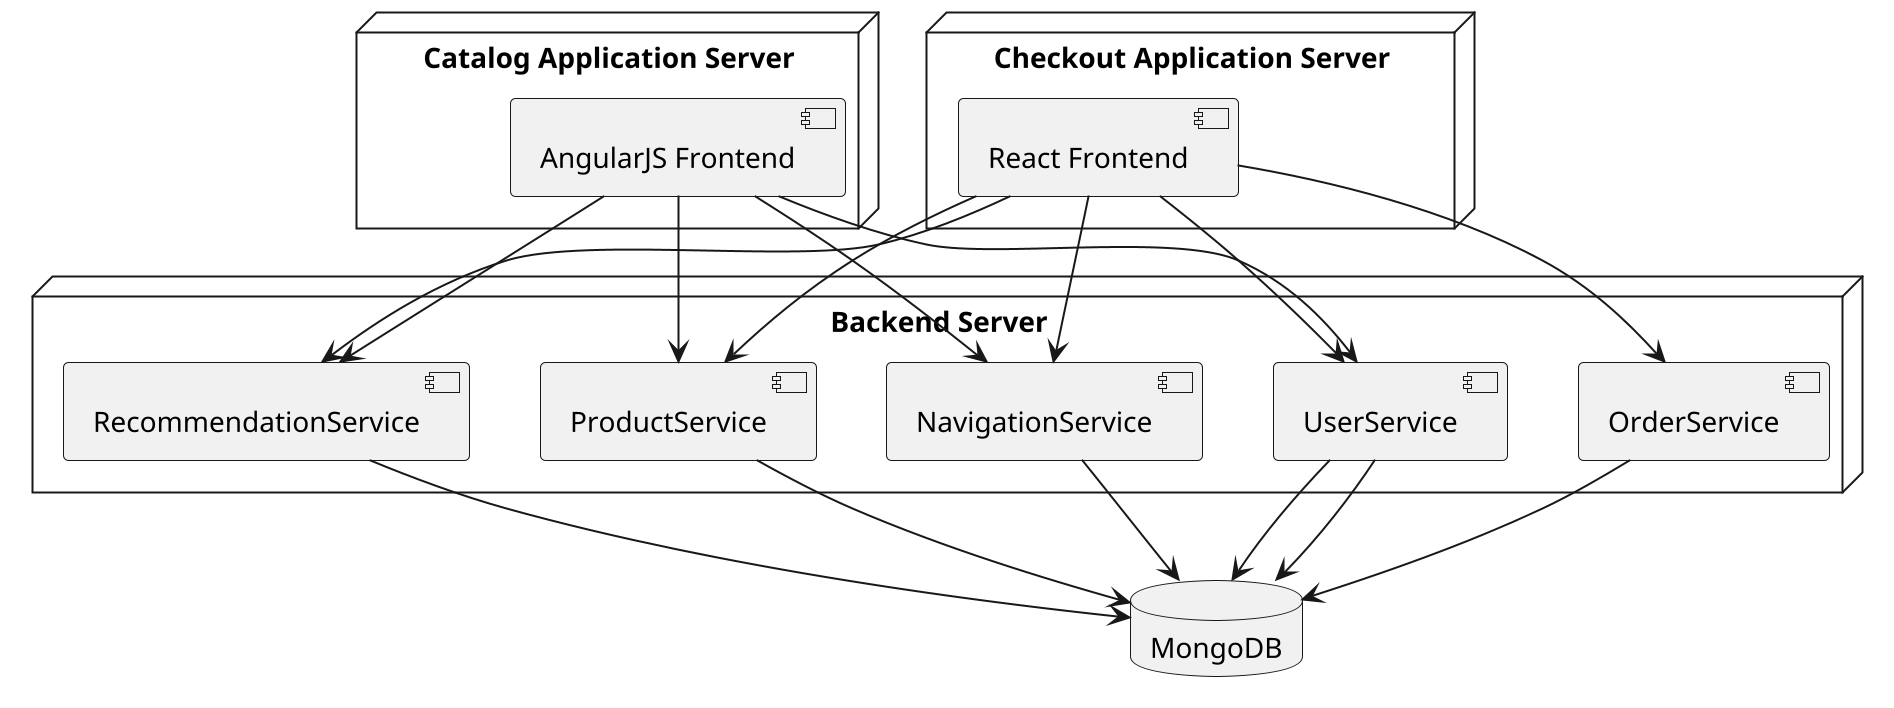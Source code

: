 @startuml
scale 2

database "MongoDB" {
}

node "Backend Server" {
    [UserService] --> MongoDB
    [NavigationService] --> MongoDB
    [ProductService] --> MongoDB
    [RecommendationService] --> MongoDB
    [OrderService] --> MongoDB
    [UserService] --> MongoDB
}

node "Catalog Application Server" {
    [AngularJS Frontend] --> [NavigationService]
    [AngularJS Frontend] --> [ProductService]
    [AngularJS Frontend] --> [RecommendationService]
    [AngularJS Frontend] --> [UserService]
}

node "Checkout Application Server" {
    [React Frontend] --> [NavigationService]
    [React Frontend] --> [ProductService]
    [React Frontend] --> [RecommendationService]
    [React Frontend] --> [OrderService]
    [React Frontend] --> [UserService]
}



@enduml